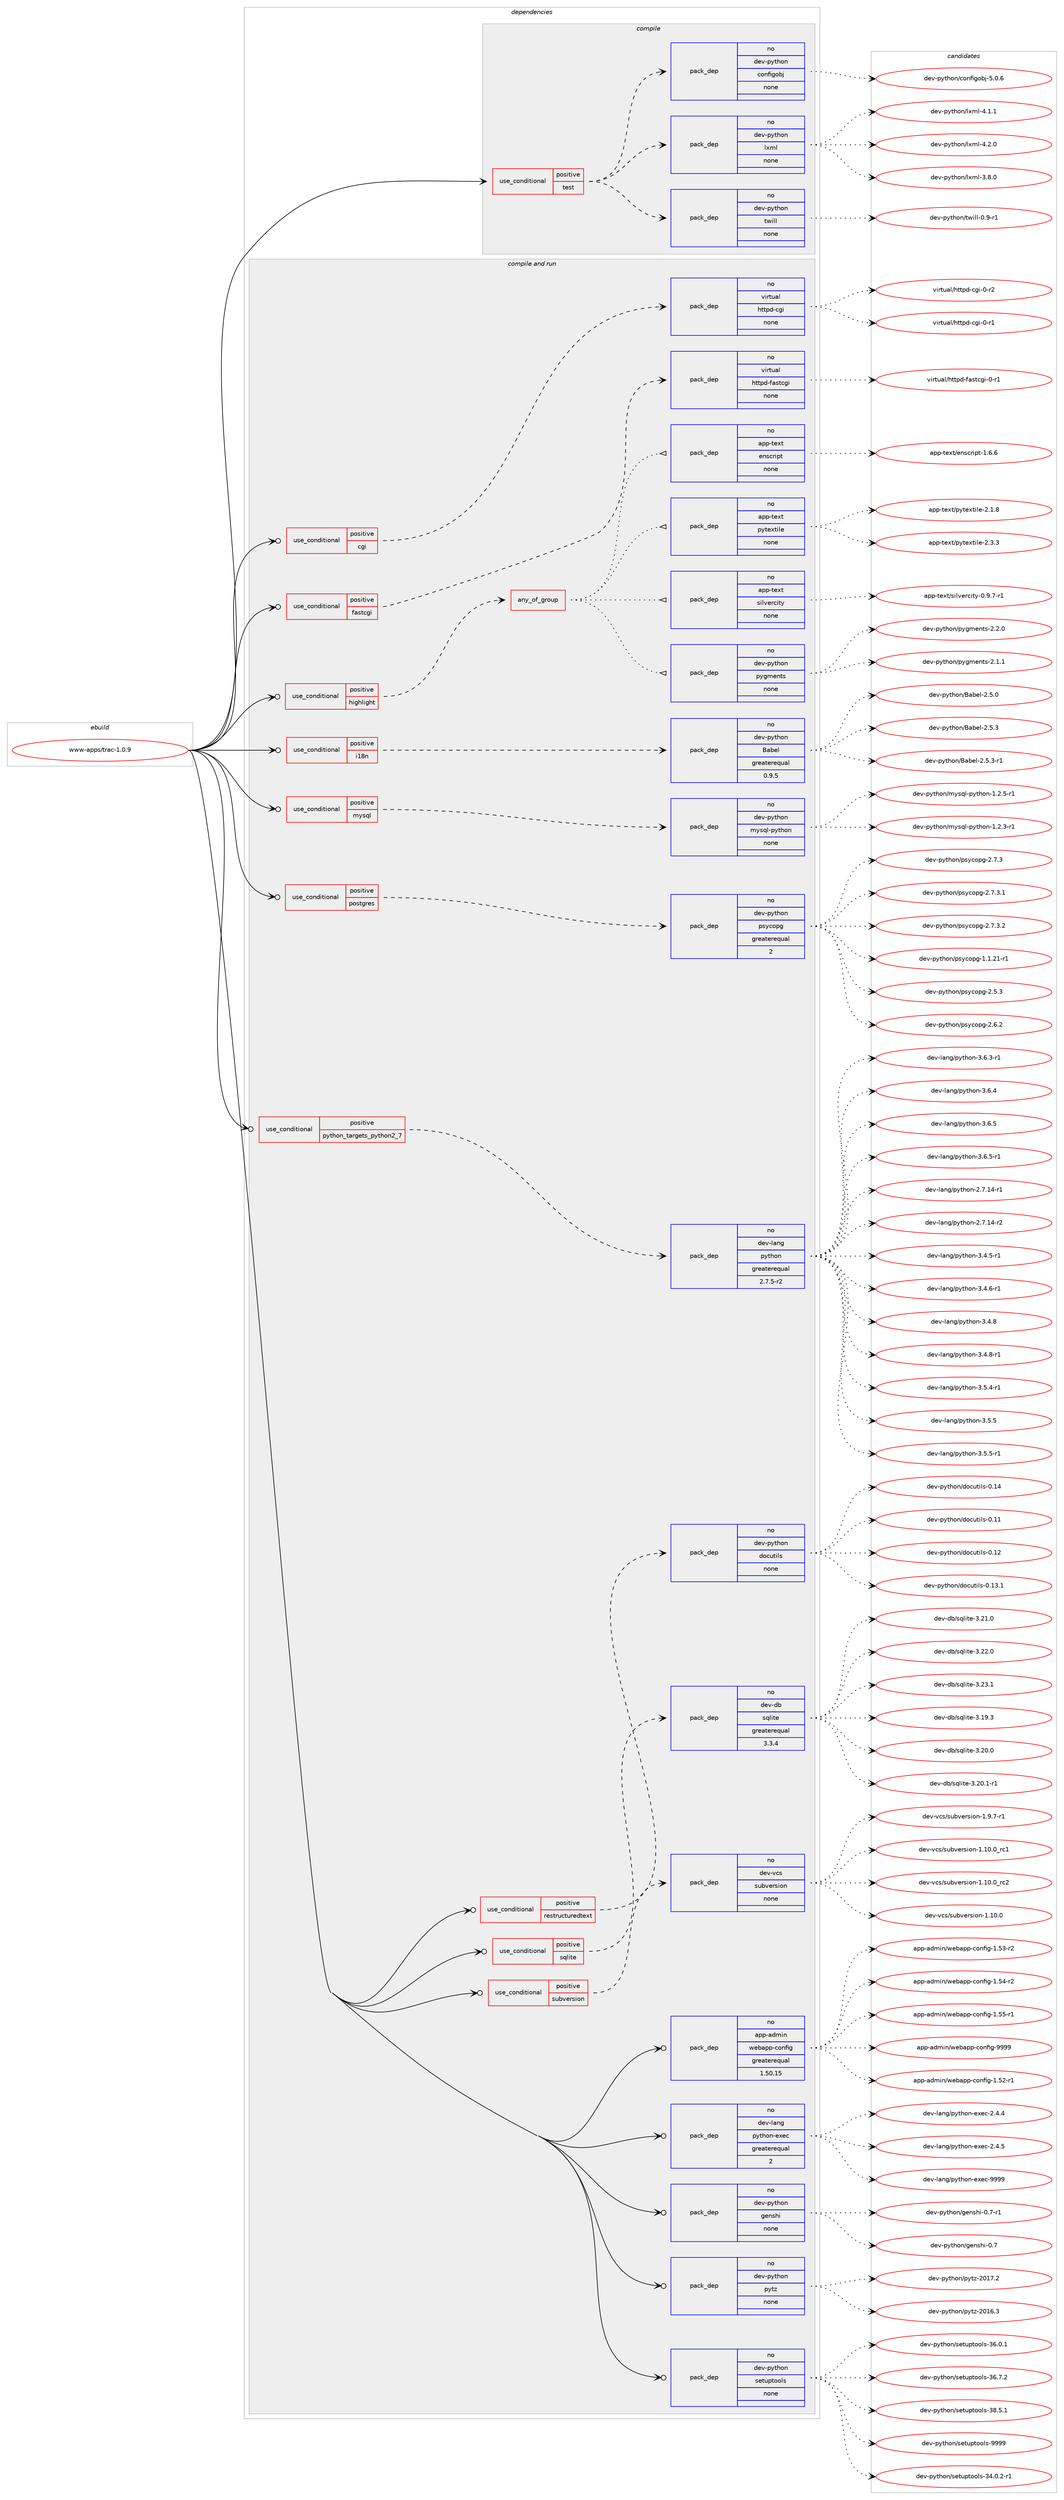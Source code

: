 digraph prolog {

# *************
# Graph options
# *************

newrank=true;
concentrate=true;
compound=true;
graph [rankdir=LR,fontname=Helvetica,fontsize=10,ranksep=1.5];#, ranksep=2.5, nodesep=0.2];
edge  [arrowhead=vee];
node  [fontname=Helvetica,fontsize=10];

# **********
# The ebuild
# **********

subgraph cluster_leftcol {
color=gray;
rank=same;
label=<<i>ebuild</i>>;
id [label="www-apps/trac-1.0.9", color=red, width=4, href="../www-apps/trac-1.0.9.svg"];
}

# ****************
# The dependencies
# ****************

subgraph cluster_midcol {
color=gray;
label=<<i>dependencies</i>>;
subgraph cluster_compile {
fillcolor="#eeeeee";
style=filled;
label=<<i>compile</i>>;
subgraph cond864 {
dependency9158 [label=<<TABLE BORDER="0" CELLBORDER="1" CELLSPACING="0" CELLPADDING="4"><TR><TD ROWSPAN="3" CELLPADDING="10">use_conditional</TD></TR><TR><TD>positive</TD></TR><TR><TD>test</TD></TR></TABLE>>, shape=none, color=red];
subgraph pack8181 {
dependency9159 [label=<<TABLE BORDER="0" CELLBORDER="1" CELLSPACING="0" CELLPADDING="4" WIDTH="220"><TR><TD ROWSPAN="6" CELLPADDING="30">pack_dep</TD></TR><TR><TD WIDTH="110">no</TD></TR><TR><TD>dev-python</TD></TR><TR><TD>twill</TD></TR><TR><TD>none</TD></TR><TR><TD></TD></TR></TABLE>>, shape=none, color=blue];
}
dependency9158:e -> dependency9159:w [weight=20,style="dashed",arrowhead="vee"];
subgraph pack8182 {
dependency9160 [label=<<TABLE BORDER="0" CELLBORDER="1" CELLSPACING="0" CELLPADDING="4" WIDTH="220"><TR><TD ROWSPAN="6" CELLPADDING="30">pack_dep</TD></TR><TR><TD WIDTH="110">no</TD></TR><TR><TD>dev-python</TD></TR><TR><TD>lxml</TD></TR><TR><TD>none</TD></TR><TR><TD></TD></TR></TABLE>>, shape=none, color=blue];
}
dependency9158:e -> dependency9160:w [weight=20,style="dashed",arrowhead="vee"];
subgraph pack8183 {
dependency9161 [label=<<TABLE BORDER="0" CELLBORDER="1" CELLSPACING="0" CELLPADDING="4" WIDTH="220"><TR><TD ROWSPAN="6" CELLPADDING="30">pack_dep</TD></TR><TR><TD WIDTH="110">no</TD></TR><TR><TD>dev-python</TD></TR><TR><TD>configobj</TD></TR><TR><TD>none</TD></TR><TR><TD></TD></TR></TABLE>>, shape=none, color=blue];
}
dependency9158:e -> dependency9161:w [weight=20,style="dashed",arrowhead="vee"];
}
id:e -> dependency9158:w [weight=20,style="solid",arrowhead="vee"];
}
subgraph cluster_compileandrun {
fillcolor="#eeeeee";
style=filled;
label=<<i>compile and run</i>>;
subgraph cond865 {
dependency9162 [label=<<TABLE BORDER="0" CELLBORDER="1" CELLSPACING="0" CELLPADDING="4"><TR><TD ROWSPAN="3" CELLPADDING="10">use_conditional</TD></TR><TR><TD>positive</TD></TR><TR><TD>cgi</TD></TR></TABLE>>, shape=none, color=red];
subgraph pack8184 {
dependency9163 [label=<<TABLE BORDER="0" CELLBORDER="1" CELLSPACING="0" CELLPADDING="4" WIDTH="220"><TR><TD ROWSPAN="6" CELLPADDING="30">pack_dep</TD></TR><TR><TD WIDTH="110">no</TD></TR><TR><TD>virtual</TD></TR><TR><TD>httpd-cgi</TD></TR><TR><TD>none</TD></TR><TR><TD></TD></TR></TABLE>>, shape=none, color=blue];
}
dependency9162:e -> dependency9163:w [weight=20,style="dashed",arrowhead="vee"];
}
id:e -> dependency9162:w [weight=20,style="solid",arrowhead="odotvee"];
subgraph cond866 {
dependency9164 [label=<<TABLE BORDER="0" CELLBORDER="1" CELLSPACING="0" CELLPADDING="4"><TR><TD ROWSPAN="3" CELLPADDING="10">use_conditional</TD></TR><TR><TD>positive</TD></TR><TR><TD>fastcgi</TD></TR></TABLE>>, shape=none, color=red];
subgraph pack8185 {
dependency9165 [label=<<TABLE BORDER="0" CELLBORDER="1" CELLSPACING="0" CELLPADDING="4" WIDTH="220"><TR><TD ROWSPAN="6" CELLPADDING="30">pack_dep</TD></TR><TR><TD WIDTH="110">no</TD></TR><TR><TD>virtual</TD></TR><TR><TD>httpd-fastcgi</TD></TR><TR><TD>none</TD></TR><TR><TD></TD></TR></TABLE>>, shape=none, color=blue];
}
dependency9164:e -> dependency9165:w [weight=20,style="dashed",arrowhead="vee"];
}
id:e -> dependency9164:w [weight=20,style="solid",arrowhead="odotvee"];
subgraph cond867 {
dependency9166 [label=<<TABLE BORDER="0" CELLBORDER="1" CELLSPACING="0" CELLPADDING="4"><TR><TD ROWSPAN="3" CELLPADDING="10">use_conditional</TD></TR><TR><TD>positive</TD></TR><TR><TD>highlight</TD></TR></TABLE>>, shape=none, color=red];
subgraph any108 {
dependency9167 [label=<<TABLE BORDER="0" CELLBORDER="1" CELLSPACING="0" CELLPADDING="4"><TR><TD CELLPADDING="10">any_of_group</TD></TR></TABLE>>, shape=none, color=red];subgraph pack8186 {
dependency9168 [label=<<TABLE BORDER="0" CELLBORDER="1" CELLSPACING="0" CELLPADDING="4" WIDTH="220"><TR><TD ROWSPAN="6" CELLPADDING="30">pack_dep</TD></TR><TR><TD WIDTH="110">no</TD></TR><TR><TD>dev-python</TD></TR><TR><TD>pygments</TD></TR><TR><TD>none</TD></TR><TR><TD></TD></TR></TABLE>>, shape=none, color=blue];
}
dependency9167:e -> dependency9168:w [weight=20,style="dotted",arrowhead="oinv"];
subgraph pack8187 {
dependency9169 [label=<<TABLE BORDER="0" CELLBORDER="1" CELLSPACING="0" CELLPADDING="4" WIDTH="220"><TR><TD ROWSPAN="6" CELLPADDING="30">pack_dep</TD></TR><TR><TD WIDTH="110">no</TD></TR><TR><TD>app-text</TD></TR><TR><TD>silvercity</TD></TR><TR><TD>none</TD></TR><TR><TD></TD></TR></TABLE>>, shape=none, color=blue];
}
dependency9167:e -> dependency9169:w [weight=20,style="dotted",arrowhead="oinv"];
subgraph pack8188 {
dependency9170 [label=<<TABLE BORDER="0" CELLBORDER="1" CELLSPACING="0" CELLPADDING="4" WIDTH="220"><TR><TD ROWSPAN="6" CELLPADDING="30">pack_dep</TD></TR><TR><TD WIDTH="110">no</TD></TR><TR><TD>app-text</TD></TR><TR><TD>pytextile</TD></TR><TR><TD>none</TD></TR><TR><TD></TD></TR></TABLE>>, shape=none, color=blue];
}
dependency9167:e -> dependency9170:w [weight=20,style="dotted",arrowhead="oinv"];
subgraph pack8189 {
dependency9171 [label=<<TABLE BORDER="0" CELLBORDER="1" CELLSPACING="0" CELLPADDING="4" WIDTH="220"><TR><TD ROWSPAN="6" CELLPADDING="30">pack_dep</TD></TR><TR><TD WIDTH="110">no</TD></TR><TR><TD>app-text</TD></TR><TR><TD>enscript</TD></TR><TR><TD>none</TD></TR><TR><TD></TD></TR></TABLE>>, shape=none, color=blue];
}
dependency9167:e -> dependency9171:w [weight=20,style="dotted",arrowhead="oinv"];
}
dependency9166:e -> dependency9167:w [weight=20,style="dashed",arrowhead="vee"];
}
id:e -> dependency9166:w [weight=20,style="solid",arrowhead="odotvee"];
subgraph cond868 {
dependency9172 [label=<<TABLE BORDER="0" CELLBORDER="1" CELLSPACING="0" CELLPADDING="4"><TR><TD ROWSPAN="3" CELLPADDING="10">use_conditional</TD></TR><TR><TD>positive</TD></TR><TR><TD>i18n</TD></TR></TABLE>>, shape=none, color=red];
subgraph pack8190 {
dependency9173 [label=<<TABLE BORDER="0" CELLBORDER="1" CELLSPACING="0" CELLPADDING="4" WIDTH="220"><TR><TD ROWSPAN="6" CELLPADDING="30">pack_dep</TD></TR><TR><TD WIDTH="110">no</TD></TR><TR><TD>dev-python</TD></TR><TR><TD>Babel</TD></TR><TR><TD>greaterequal</TD></TR><TR><TD>0.9.5</TD></TR></TABLE>>, shape=none, color=blue];
}
dependency9172:e -> dependency9173:w [weight=20,style="dashed",arrowhead="vee"];
}
id:e -> dependency9172:w [weight=20,style="solid",arrowhead="odotvee"];
subgraph cond869 {
dependency9174 [label=<<TABLE BORDER="0" CELLBORDER="1" CELLSPACING="0" CELLPADDING="4"><TR><TD ROWSPAN="3" CELLPADDING="10">use_conditional</TD></TR><TR><TD>positive</TD></TR><TR><TD>mysql</TD></TR></TABLE>>, shape=none, color=red];
subgraph pack8191 {
dependency9175 [label=<<TABLE BORDER="0" CELLBORDER="1" CELLSPACING="0" CELLPADDING="4" WIDTH="220"><TR><TD ROWSPAN="6" CELLPADDING="30">pack_dep</TD></TR><TR><TD WIDTH="110">no</TD></TR><TR><TD>dev-python</TD></TR><TR><TD>mysql-python</TD></TR><TR><TD>none</TD></TR><TR><TD></TD></TR></TABLE>>, shape=none, color=blue];
}
dependency9174:e -> dependency9175:w [weight=20,style="dashed",arrowhead="vee"];
}
id:e -> dependency9174:w [weight=20,style="solid",arrowhead="odotvee"];
subgraph cond870 {
dependency9176 [label=<<TABLE BORDER="0" CELLBORDER="1" CELLSPACING="0" CELLPADDING="4"><TR><TD ROWSPAN="3" CELLPADDING="10">use_conditional</TD></TR><TR><TD>positive</TD></TR><TR><TD>postgres</TD></TR></TABLE>>, shape=none, color=red];
subgraph pack8192 {
dependency9177 [label=<<TABLE BORDER="0" CELLBORDER="1" CELLSPACING="0" CELLPADDING="4" WIDTH="220"><TR><TD ROWSPAN="6" CELLPADDING="30">pack_dep</TD></TR><TR><TD WIDTH="110">no</TD></TR><TR><TD>dev-python</TD></TR><TR><TD>psycopg</TD></TR><TR><TD>greaterequal</TD></TR><TR><TD>2</TD></TR></TABLE>>, shape=none, color=blue];
}
dependency9176:e -> dependency9177:w [weight=20,style="dashed",arrowhead="vee"];
}
id:e -> dependency9176:w [weight=20,style="solid",arrowhead="odotvee"];
subgraph cond871 {
dependency9178 [label=<<TABLE BORDER="0" CELLBORDER="1" CELLSPACING="0" CELLPADDING="4"><TR><TD ROWSPAN="3" CELLPADDING="10">use_conditional</TD></TR><TR><TD>positive</TD></TR><TR><TD>python_targets_python2_7</TD></TR></TABLE>>, shape=none, color=red];
subgraph pack8193 {
dependency9179 [label=<<TABLE BORDER="0" CELLBORDER="1" CELLSPACING="0" CELLPADDING="4" WIDTH="220"><TR><TD ROWSPAN="6" CELLPADDING="30">pack_dep</TD></TR><TR><TD WIDTH="110">no</TD></TR><TR><TD>dev-lang</TD></TR><TR><TD>python</TD></TR><TR><TD>greaterequal</TD></TR><TR><TD>2.7.5-r2</TD></TR></TABLE>>, shape=none, color=blue];
}
dependency9178:e -> dependency9179:w [weight=20,style="dashed",arrowhead="vee"];
}
id:e -> dependency9178:w [weight=20,style="solid",arrowhead="odotvee"];
subgraph cond872 {
dependency9180 [label=<<TABLE BORDER="0" CELLBORDER="1" CELLSPACING="0" CELLPADDING="4"><TR><TD ROWSPAN="3" CELLPADDING="10">use_conditional</TD></TR><TR><TD>positive</TD></TR><TR><TD>restructuredtext</TD></TR></TABLE>>, shape=none, color=red];
subgraph pack8194 {
dependency9181 [label=<<TABLE BORDER="0" CELLBORDER="1" CELLSPACING="0" CELLPADDING="4" WIDTH="220"><TR><TD ROWSPAN="6" CELLPADDING="30">pack_dep</TD></TR><TR><TD WIDTH="110">no</TD></TR><TR><TD>dev-python</TD></TR><TR><TD>docutils</TD></TR><TR><TD>none</TD></TR><TR><TD></TD></TR></TABLE>>, shape=none, color=blue];
}
dependency9180:e -> dependency9181:w [weight=20,style="dashed",arrowhead="vee"];
}
id:e -> dependency9180:w [weight=20,style="solid",arrowhead="odotvee"];
subgraph cond873 {
dependency9182 [label=<<TABLE BORDER="0" CELLBORDER="1" CELLSPACING="0" CELLPADDING="4"><TR><TD ROWSPAN="3" CELLPADDING="10">use_conditional</TD></TR><TR><TD>positive</TD></TR><TR><TD>sqlite</TD></TR></TABLE>>, shape=none, color=red];
subgraph pack8195 {
dependency9183 [label=<<TABLE BORDER="0" CELLBORDER="1" CELLSPACING="0" CELLPADDING="4" WIDTH="220"><TR><TD ROWSPAN="6" CELLPADDING="30">pack_dep</TD></TR><TR><TD WIDTH="110">no</TD></TR><TR><TD>dev-db</TD></TR><TR><TD>sqlite</TD></TR><TR><TD>greaterequal</TD></TR><TR><TD>3.3.4</TD></TR></TABLE>>, shape=none, color=blue];
}
dependency9182:e -> dependency9183:w [weight=20,style="dashed",arrowhead="vee"];
}
id:e -> dependency9182:w [weight=20,style="solid",arrowhead="odotvee"];
subgraph cond874 {
dependency9184 [label=<<TABLE BORDER="0" CELLBORDER="1" CELLSPACING="0" CELLPADDING="4"><TR><TD ROWSPAN="3" CELLPADDING="10">use_conditional</TD></TR><TR><TD>positive</TD></TR><TR><TD>subversion</TD></TR></TABLE>>, shape=none, color=red];
subgraph pack8196 {
dependency9185 [label=<<TABLE BORDER="0" CELLBORDER="1" CELLSPACING="0" CELLPADDING="4" WIDTH="220"><TR><TD ROWSPAN="6" CELLPADDING="30">pack_dep</TD></TR><TR><TD WIDTH="110">no</TD></TR><TR><TD>dev-vcs</TD></TR><TR><TD>subversion</TD></TR><TR><TD>none</TD></TR><TR><TD></TD></TR></TABLE>>, shape=none, color=blue];
}
dependency9184:e -> dependency9185:w [weight=20,style="dashed",arrowhead="vee"];
}
id:e -> dependency9184:w [weight=20,style="solid",arrowhead="odotvee"];
subgraph pack8197 {
dependency9186 [label=<<TABLE BORDER="0" CELLBORDER="1" CELLSPACING="0" CELLPADDING="4" WIDTH="220"><TR><TD ROWSPAN="6" CELLPADDING="30">pack_dep</TD></TR><TR><TD WIDTH="110">no</TD></TR><TR><TD>app-admin</TD></TR><TR><TD>webapp-config</TD></TR><TR><TD>greaterequal</TD></TR><TR><TD>1.50.15</TD></TR></TABLE>>, shape=none, color=blue];
}
id:e -> dependency9186:w [weight=20,style="solid",arrowhead="odotvee"];
subgraph pack8198 {
dependency9187 [label=<<TABLE BORDER="0" CELLBORDER="1" CELLSPACING="0" CELLPADDING="4" WIDTH="220"><TR><TD ROWSPAN="6" CELLPADDING="30">pack_dep</TD></TR><TR><TD WIDTH="110">no</TD></TR><TR><TD>dev-lang</TD></TR><TR><TD>python-exec</TD></TR><TR><TD>greaterequal</TD></TR><TR><TD>2</TD></TR></TABLE>>, shape=none, color=blue];
}
id:e -> dependency9187:w [weight=20,style="solid",arrowhead="odotvee"];
subgraph pack8199 {
dependency9188 [label=<<TABLE BORDER="0" CELLBORDER="1" CELLSPACING="0" CELLPADDING="4" WIDTH="220"><TR><TD ROWSPAN="6" CELLPADDING="30">pack_dep</TD></TR><TR><TD WIDTH="110">no</TD></TR><TR><TD>dev-python</TD></TR><TR><TD>genshi</TD></TR><TR><TD>none</TD></TR><TR><TD></TD></TR></TABLE>>, shape=none, color=blue];
}
id:e -> dependency9188:w [weight=20,style="solid",arrowhead="odotvee"];
subgraph pack8200 {
dependency9189 [label=<<TABLE BORDER="0" CELLBORDER="1" CELLSPACING="0" CELLPADDING="4" WIDTH="220"><TR><TD ROWSPAN="6" CELLPADDING="30">pack_dep</TD></TR><TR><TD WIDTH="110">no</TD></TR><TR><TD>dev-python</TD></TR><TR><TD>pytz</TD></TR><TR><TD>none</TD></TR><TR><TD></TD></TR></TABLE>>, shape=none, color=blue];
}
id:e -> dependency9189:w [weight=20,style="solid",arrowhead="odotvee"];
subgraph pack8201 {
dependency9190 [label=<<TABLE BORDER="0" CELLBORDER="1" CELLSPACING="0" CELLPADDING="4" WIDTH="220"><TR><TD ROWSPAN="6" CELLPADDING="30">pack_dep</TD></TR><TR><TD WIDTH="110">no</TD></TR><TR><TD>dev-python</TD></TR><TR><TD>setuptools</TD></TR><TR><TD>none</TD></TR><TR><TD></TD></TR></TABLE>>, shape=none, color=blue];
}
id:e -> dependency9190:w [weight=20,style="solid",arrowhead="odotvee"];
}
subgraph cluster_run {
fillcolor="#eeeeee";
style=filled;
label=<<i>run</i>>;
}
}

# **************
# The candidates
# **************

subgraph cluster_choices {
rank=same;
color=gray;
label=<<i>candidates</i>>;

subgraph choice8181 {
color=black;
nodesep=1;
choice1001011184511212111610411111047116119105108108454846574511449 [label="dev-python/twill-0.9-r1", color=red, width=4,href="../dev-python/twill-0.9-r1.svg"];
dependency9159:e -> choice1001011184511212111610411111047116119105108108454846574511449:w [style=dotted,weight="100"];
}
subgraph choice8182 {
color=black;
nodesep=1;
choice1001011184511212111610411111047108120109108455146564648 [label="dev-python/lxml-3.8.0", color=red, width=4,href="../dev-python/lxml-3.8.0.svg"];
choice1001011184511212111610411111047108120109108455246494649 [label="dev-python/lxml-4.1.1", color=red, width=4,href="../dev-python/lxml-4.1.1.svg"];
choice1001011184511212111610411111047108120109108455246504648 [label="dev-python/lxml-4.2.0", color=red, width=4,href="../dev-python/lxml-4.2.0.svg"];
dependency9160:e -> choice1001011184511212111610411111047108120109108455146564648:w [style=dotted,weight="100"];
dependency9160:e -> choice1001011184511212111610411111047108120109108455246494649:w [style=dotted,weight="100"];
dependency9160:e -> choice1001011184511212111610411111047108120109108455246504648:w [style=dotted,weight="100"];
}
subgraph choice8183 {
color=black;
nodesep=1;
choice10010111845112121116104111110479911111010210510311198106455346484654 [label="dev-python/configobj-5.0.6", color=red, width=4,href="../dev-python/configobj-5.0.6.svg"];
dependency9161:e -> choice10010111845112121116104111110479911111010210510311198106455346484654:w [style=dotted,weight="100"];
}
subgraph choice8184 {
color=black;
nodesep=1;
choice1181051141161179710847104116116112100459910310545484511449 [label="virtual/httpd-cgi-0-r1", color=red, width=4,href="../virtual/httpd-cgi-0-r1.svg"];
choice1181051141161179710847104116116112100459910310545484511450 [label="virtual/httpd-cgi-0-r2", color=red, width=4,href="../virtual/httpd-cgi-0-r2.svg"];
dependency9163:e -> choice1181051141161179710847104116116112100459910310545484511449:w [style=dotted,weight="100"];
dependency9163:e -> choice1181051141161179710847104116116112100459910310545484511450:w [style=dotted,weight="100"];
}
subgraph choice8185 {
color=black;
nodesep=1;
choice118105114116117971084710411611611210045102971151169910310545484511449 [label="virtual/httpd-fastcgi-0-r1", color=red, width=4,href="../virtual/httpd-fastcgi-0-r1.svg"];
dependency9165:e -> choice118105114116117971084710411611611210045102971151169910310545484511449:w [style=dotted,weight="100"];
}
subgraph choice8186 {
color=black;
nodesep=1;
choice1001011184511212111610411111047112121103109101110116115455046494649 [label="dev-python/pygments-2.1.1", color=red, width=4,href="../dev-python/pygments-2.1.1.svg"];
choice1001011184511212111610411111047112121103109101110116115455046504648 [label="dev-python/pygments-2.2.0", color=red, width=4,href="../dev-python/pygments-2.2.0.svg"];
dependency9168:e -> choice1001011184511212111610411111047112121103109101110116115455046494649:w [style=dotted,weight="100"];
dependency9168:e -> choice1001011184511212111610411111047112121103109101110116115455046504648:w [style=dotted,weight="100"];
}
subgraph choice8187 {
color=black;
nodesep=1;
choice971121124511610112011647115105108118101114991051161214548465746554511449 [label="app-text/silvercity-0.9.7-r1", color=red, width=4,href="../app-text/silvercity-0.9.7-r1.svg"];
dependency9169:e -> choice971121124511610112011647115105108118101114991051161214548465746554511449:w [style=dotted,weight="100"];
}
subgraph choice8188 {
color=black;
nodesep=1;
choice971121124511610112011647112121116101120116105108101455046494656 [label="app-text/pytextile-2.1.8", color=red, width=4,href="../app-text/pytextile-2.1.8.svg"];
choice971121124511610112011647112121116101120116105108101455046514651 [label="app-text/pytextile-2.3.3", color=red, width=4,href="../app-text/pytextile-2.3.3.svg"];
dependency9170:e -> choice971121124511610112011647112121116101120116105108101455046494656:w [style=dotted,weight="100"];
dependency9170:e -> choice971121124511610112011647112121116101120116105108101455046514651:w [style=dotted,weight="100"];
}
subgraph choice8189 {
color=black;
nodesep=1;
choice97112112451161011201164710111011599114105112116454946544654 [label="app-text/enscript-1.6.6", color=red, width=4,href="../app-text/enscript-1.6.6.svg"];
dependency9171:e -> choice97112112451161011201164710111011599114105112116454946544654:w [style=dotted,weight="100"];
}
subgraph choice8190 {
color=black;
nodesep=1;
choice1001011184511212111610411111047669798101108455046534648 [label="dev-python/Babel-2.5.0", color=red, width=4,href="../dev-python/Babel-2.5.0.svg"];
choice1001011184511212111610411111047669798101108455046534651 [label="dev-python/Babel-2.5.3", color=red, width=4,href="../dev-python/Babel-2.5.3.svg"];
choice10010111845112121116104111110476697981011084550465346514511449 [label="dev-python/Babel-2.5.3-r1", color=red, width=4,href="../dev-python/Babel-2.5.3-r1.svg"];
dependency9173:e -> choice1001011184511212111610411111047669798101108455046534648:w [style=dotted,weight="100"];
dependency9173:e -> choice1001011184511212111610411111047669798101108455046534651:w [style=dotted,weight="100"];
dependency9173:e -> choice10010111845112121116104111110476697981011084550465346514511449:w [style=dotted,weight="100"];
}
subgraph choice8191 {
color=black;
nodesep=1;
choice1001011184511212111610411111047109121115113108451121211161041111104549465046514511449 [label="dev-python/mysql-python-1.2.3-r1", color=red, width=4,href="../dev-python/mysql-python-1.2.3-r1.svg"];
choice1001011184511212111610411111047109121115113108451121211161041111104549465046534511449 [label="dev-python/mysql-python-1.2.5-r1", color=red, width=4,href="../dev-python/mysql-python-1.2.5-r1.svg"];
dependency9175:e -> choice1001011184511212111610411111047109121115113108451121211161041111104549465046514511449:w [style=dotted,weight="100"];
dependency9175:e -> choice1001011184511212111610411111047109121115113108451121211161041111104549465046534511449:w [style=dotted,weight="100"];
}
subgraph choice8192 {
color=black;
nodesep=1;
choice100101118451121211161041111104711211512199111112103454946494650494511449 [label="dev-python/psycopg-1.1.21-r1", color=red, width=4,href="../dev-python/psycopg-1.1.21-r1.svg"];
choice100101118451121211161041111104711211512199111112103455046534651 [label="dev-python/psycopg-2.5.3", color=red, width=4,href="../dev-python/psycopg-2.5.3.svg"];
choice100101118451121211161041111104711211512199111112103455046544650 [label="dev-python/psycopg-2.6.2", color=red, width=4,href="../dev-python/psycopg-2.6.2.svg"];
choice100101118451121211161041111104711211512199111112103455046554651 [label="dev-python/psycopg-2.7.3", color=red, width=4,href="../dev-python/psycopg-2.7.3.svg"];
choice1001011184511212111610411111047112115121991111121034550465546514649 [label="dev-python/psycopg-2.7.3.1", color=red, width=4,href="../dev-python/psycopg-2.7.3.1.svg"];
choice1001011184511212111610411111047112115121991111121034550465546514650 [label="dev-python/psycopg-2.7.3.2", color=red, width=4,href="../dev-python/psycopg-2.7.3.2.svg"];
dependency9177:e -> choice100101118451121211161041111104711211512199111112103454946494650494511449:w [style=dotted,weight="100"];
dependency9177:e -> choice100101118451121211161041111104711211512199111112103455046534651:w [style=dotted,weight="100"];
dependency9177:e -> choice100101118451121211161041111104711211512199111112103455046544650:w [style=dotted,weight="100"];
dependency9177:e -> choice100101118451121211161041111104711211512199111112103455046554651:w [style=dotted,weight="100"];
dependency9177:e -> choice1001011184511212111610411111047112115121991111121034550465546514649:w [style=dotted,weight="100"];
dependency9177:e -> choice1001011184511212111610411111047112115121991111121034550465546514650:w [style=dotted,weight="100"];
}
subgraph choice8193 {
color=black;
nodesep=1;
choice100101118451089711010347112121116104111110455046554649524511449 [label="dev-lang/python-2.7.14-r1", color=red, width=4,href="../dev-lang/python-2.7.14-r1.svg"];
choice100101118451089711010347112121116104111110455046554649524511450 [label="dev-lang/python-2.7.14-r2", color=red, width=4,href="../dev-lang/python-2.7.14-r2.svg"];
choice1001011184510897110103471121211161041111104551465246534511449 [label="dev-lang/python-3.4.5-r1", color=red, width=4,href="../dev-lang/python-3.4.5-r1.svg"];
choice1001011184510897110103471121211161041111104551465246544511449 [label="dev-lang/python-3.4.6-r1", color=red, width=4,href="../dev-lang/python-3.4.6-r1.svg"];
choice100101118451089711010347112121116104111110455146524656 [label="dev-lang/python-3.4.8", color=red, width=4,href="../dev-lang/python-3.4.8.svg"];
choice1001011184510897110103471121211161041111104551465246564511449 [label="dev-lang/python-3.4.8-r1", color=red, width=4,href="../dev-lang/python-3.4.8-r1.svg"];
choice1001011184510897110103471121211161041111104551465346524511449 [label="dev-lang/python-3.5.4-r1", color=red, width=4,href="../dev-lang/python-3.5.4-r1.svg"];
choice100101118451089711010347112121116104111110455146534653 [label="dev-lang/python-3.5.5", color=red, width=4,href="../dev-lang/python-3.5.5.svg"];
choice1001011184510897110103471121211161041111104551465346534511449 [label="dev-lang/python-3.5.5-r1", color=red, width=4,href="../dev-lang/python-3.5.5-r1.svg"];
choice1001011184510897110103471121211161041111104551465446514511449 [label="dev-lang/python-3.6.3-r1", color=red, width=4,href="../dev-lang/python-3.6.3-r1.svg"];
choice100101118451089711010347112121116104111110455146544652 [label="dev-lang/python-3.6.4", color=red, width=4,href="../dev-lang/python-3.6.4.svg"];
choice100101118451089711010347112121116104111110455146544653 [label="dev-lang/python-3.6.5", color=red, width=4,href="../dev-lang/python-3.6.5.svg"];
choice1001011184510897110103471121211161041111104551465446534511449 [label="dev-lang/python-3.6.5-r1", color=red, width=4,href="../dev-lang/python-3.6.5-r1.svg"];
dependency9179:e -> choice100101118451089711010347112121116104111110455046554649524511449:w [style=dotted,weight="100"];
dependency9179:e -> choice100101118451089711010347112121116104111110455046554649524511450:w [style=dotted,weight="100"];
dependency9179:e -> choice1001011184510897110103471121211161041111104551465246534511449:w [style=dotted,weight="100"];
dependency9179:e -> choice1001011184510897110103471121211161041111104551465246544511449:w [style=dotted,weight="100"];
dependency9179:e -> choice100101118451089711010347112121116104111110455146524656:w [style=dotted,weight="100"];
dependency9179:e -> choice1001011184510897110103471121211161041111104551465246564511449:w [style=dotted,weight="100"];
dependency9179:e -> choice1001011184510897110103471121211161041111104551465346524511449:w [style=dotted,weight="100"];
dependency9179:e -> choice100101118451089711010347112121116104111110455146534653:w [style=dotted,weight="100"];
dependency9179:e -> choice1001011184510897110103471121211161041111104551465346534511449:w [style=dotted,weight="100"];
dependency9179:e -> choice1001011184510897110103471121211161041111104551465446514511449:w [style=dotted,weight="100"];
dependency9179:e -> choice100101118451089711010347112121116104111110455146544652:w [style=dotted,weight="100"];
dependency9179:e -> choice100101118451089711010347112121116104111110455146544653:w [style=dotted,weight="100"];
dependency9179:e -> choice1001011184510897110103471121211161041111104551465446534511449:w [style=dotted,weight="100"];
}
subgraph choice8194 {
color=black;
nodesep=1;
choice1001011184511212111610411111047100111991171161051081154548464949 [label="dev-python/docutils-0.11", color=red, width=4,href="../dev-python/docutils-0.11.svg"];
choice1001011184511212111610411111047100111991171161051081154548464950 [label="dev-python/docutils-0.12", color=red, width=4,href="../dev-python/docutils-0.12.svg"];
choice10010111845112121116104111110471001119911711610510811545484649514649 [label="dev-python/docutils-0.13.1", color=red, width=4,href="../dev-python/docutils-0.13.1.svg"];
choice1001011184511212111610411111047100111991171161051081154548464952 [label="dev-python/docutils-0.14", color=red, width=4,href="../dev-python/docutils-0.14.svg"];
dependency9181:e -> choice1001011184511212111610411111047100111991171161051081154548464949:w [style=dotted,weight="100"];
dependency9181:e -> choice1001011184511212111610411111047100111991171161051081154548464950:w [style=dotted,weight="100"];
dependency9181:e -> choice10010111845112121116104111110471001119911711610510811545484649514649:w [style=dotted,weight="100"];
dependency9181:e -> choice1001011184511212111610411111047100111991171161051081154548464952:w [style=dotted,weight="100"];
}
subgraph choice8195 {
color=black;
nodesep=1;
choice10010111845100984711511310810511610145514649574651 [label="dev-db/sqlite-3.19.3", color=red, width=4,href="../dev-db/sqlite-3.19.3.svg"];
choice10010111845100984711511310810511610145514650484648 [label="dev-db/sqlite-3.20.0", color=red, width=4,href="../dev-db/sqlite-3.20.0.svg"];
choice100101118451009847115113108105116101455146504846494511449 [label="dev-db/sqlite-3.20.1-r1", color=red, width=4,href="../dev-db/sqlite-3.20.1-r1.svg"];
choice10010111845100984711511310810511610145514650494648 [label="dev-db/sqlite-3.21.0", color=red, width=4,href="../dev-db/sqlite-3.21.0.svg"];
choice10010111845100984711511310810511610145514650504648 [label="dev-db/sqlite-3.22.0", color=red, width=4,href="../dev-db/sqlite-3.22.0.svg"];
choice10010111845100984711511310810511610145514650514649 [label="dev-db/sqlite-3.23.1", color=red, width=4,href="../dev-db/sqlite-3.23.1.svg"];
dependency9183:e -> choice10010111845100984711511310810511610145514649574651:w [style=dotted,weight="100"];
dependency9183:e -> choice10010111845100984711511310810511610145514650484648:w [style=dotted,weight="100"];
dependency9183:e -> choice100101118451009847115113108105116101455146504846494511449:w [style=dotted,weight="100"];
dependency9183:e -> choice10010111845100984711511310810511610145514650494648:w [style=dotted,weight="100"];
dependency9183:e -> choice10010111845100984711511310810511610145514650504648:w [style=dotted,weight="100"];
dependency9183:e -> choice10010111845100984711511310810511610145514650514649:w [style=dotted,weight="100"];
}
subgraph choice8196 {
color=black;
nodesep=1;
choice1001011184511899115471151179811810111411510511111045494649484648951149949 [label="dev-vcs/subversion-1.10.0_rc1", color=red, width=4,href="../dev-vcs/subversion-1.10.0_rc1.svg"];
choice1001011184511899115471151179811810111411510511111045494649484648951149950 [label="dev-vcs/subversion-1.10.0_rc2", color=red, width=4,href="../dev-vcs/subversion-1.10.0_rc2.svg"];
choice1001011184511899115471151179811810111411510511111045494649484648 [label="dev-vcs/subversion-1.10.0", color=red, width=4,href="../dev-vcs/subversion-1.10.0.svg"];
choice100101118451189911547115117981181011141151051111104549465746554511449 [label="dev-vcs/subversion-1.9.7-r1", color=red, width=4,href="../dev-vcs/subversion-1.9.7-r1.svg"];
dependency9185:e -> choice1001011184511899115471151179811810111411510511111045494649484648951149949:w [style=dotted,weight="100"];
dependency9185:e -> choice1001011184511899115471151179811810111411510511111045494649484648951149950:w [style=dotted,weight="100"];
dependency9185:e -> choice1001011184511899115471151179811810111411510511111045494649484648:w [style=dotted,weight="100"];
dependency9185:e -> choice100101118451189911547115117981181011141151051111104549465746554511449:w [style=dotted,weight="100"];
}
subgraph choice8197 {
color=black;
nodesep=1;
choice971121124597100109105110471191019897112112459911111010210510345494653504511449 [label="app-admin/webapp-config-1.52-r1", color=red, width=4,href="../app-admin/webapp-config-1.52-r1.svg"];
choice971121124597100109105110471191019897112112459911111010210510345494653514511450 [label="app-admin/webapp-config-1.53-r2", color=red, width=4,href="../app-admin/webapp-config-1.53-r2.svg"];
choice971121124597100109105110471191019897112112459911111010210510345494653524511450 [label="app-admin/webapp-config-1.54-r2", color=red, width=4,href="../app-admin/webapp-config-1.54-r2.svg"];
choice971121124597100109105110471191019897112112459911111010210510345494653534511449 [label="app-admin/webapp-config-1.55-r1", color=red, width=4,href="../app-admin/webapp-config-1.55-r1.svg"];
choice97112112459710010910511047119101989711211245991111101021051034557575757 [label="app-admin/webapp-config-9999", color=red, width=4,href="../app-admin/webapp-config-9999.svg"];
dependency9186:e -> choice971121124597100109105110471191019897112112459911111010210510345494653504511449:w [style=dotted,weight="100"];
dependency9186:e -> choice971121124597100109105110471191019897112112459911111010210510345494653514511450:w [style=dotted,weight="100"];
dependency9186:e -> choice971121124597100109105110471191019897112112459911111010210510345494653524511450:w [style=dotted,weight="100"];
dependency9186:e -> choice971121124597100109105110471191019897112112459911111010210510345494653534511449:w [style=dotted,weight="100"];
dependency9186:e -> choice97112112459710010910511047119101989711211245991111101021051034557575757:w [style=dotted,weight="100"];
}
subgraph choice8198 {
color=black;
nodesep=1;
choice1001011184510897110103471121211161041111104510112010199455046524652 [label="dev-lang/python-exec-2.4.4", color=red, width=4,href="../dev-lang/python-exec-2.4.4.svg"];
choice1001011184510897110103471121211161041111104510112010199455046524653 [label="dev-lang/python-exec-2.4.5", color=red, width=4,href="../dev-lang/python-exec-2.4.5.svg"];
choice10010111845108971101034711212111610411111045101120101994557575757 [label="dev-lang/python-exec-9999", color=red, width=4,href="../dev-lang/python-exec-9999.svg"];
dependency9187:e -> choice1001011184510897110103471121211161041111104510112010199455046524652:w [style=dotted,weight="100"];
dependency9187:e -> choice1001011184510897110103471121211161041111104510112010199455046524653:w [style=dotted,weight="100"];
dependency9187:e -> choice10010111845108971101034711212111610411111045101120101994557575757:w [style=dotted,weight="100"];
}
subgraph choice8199 {
color=black;
nodesep=1;
choice100101118451121211161041111104710310111011510410545484655 [label="dev-python/genshi-0.7", color=red, width=4,href="../dev-python/genshi-0.7.svg"];
choice1001011184511212111610411111047103101110115104105454846554511449 [label="dev-python/genshi-0.7-r1", color=red, width=4,href="../dev-python/genshi-0.7-r1.svg"];
dependency9188:e -> choice100101118451121211161041111104710310111011510410545484655:w [style=dotted,weight="100"];
dependency9188:e -> choice1001011184511212111610411111047103101110115104105454846554511449:w [style=dotted,weight="100"];
}
subgraph choice8200 {
color=black;
nodesep=1;
choice100101118451121211161041111104711212111612245504849544651 [label="dev-python/pytz-2016.3", color=red, width=4,href="../dev-python/pytz-2016.3.svg"];
choice100101118451121211161041111104711212111612245504849554650 [label="dev-python/pytz-2017.2", color=red, width=4,href="../dev-python/pytz-2017.2.svg"];
dependency9189:e -> choice100101118451121211161041111104711212111612245504849544651:w [style=dotted,weight="100"];
dependency9189:e -> choice100101118451121211161041111104711212111612245504849554650:w [style=dotted,weight="100"];
}
subgraph choice8201 {
color=black;
nodesep=1;
choice1001011184511212111610411111047115101116117112116111111108115455152464846504511449 [label="dev-python/setuptools-34.0.2-r1", color=red, width=4,href="../dev-python/setuptools-34.0.2-r1.svg"];
choice100101118451121211161041111104711510111611711211611111110811545515446484649 [label="dev-python/setuptools-36.0.1", color=red, width=4,href="../dev-python/setuptools-36.0.1.svg"];
choice100101118451121211161041111104711510111611711211611111110811545515446554650 [label="dev-python/setuptools-36.7.2", color=red, width=4,href="../dev-python/setuptools-36.7.2.svg"];
choice100101118451121211161041111104711510111611711211611111110811545515646534649 [label="dev-python/setuptools-38.5.1", color=red, width=4,href="../dev-python/setuptools-38.5.1.svg"];
choice10010111845112121116104111110471151011161171121161111111081154557575757 [label="dev-python/setuptools-9999", color=red, width=4,href="../dev-python/setuptools-9999.svg"];
dependency9190:e -> choice1001011184511212111610411111047115101116117112116111111108115455152464846504511449:w [style=dotted,weight="100"];
dependency9190:e -> choice100101118451121211161041111104711510111611711211611111110811545515446484649:w [style=dotted,weight="100"];
dependency9190:e -> choice100101118451121211161041111104711510111611711211611111110811545515446554650:w [style=dotted,weight="100"];
dependency9190:e -> choice100101118451121211161041111104711510111611711211611111110811545515646534649:w [style=dotted,weight="100"];
dependency9190:e -> choice10010111845112121116104111110471151011161171121161111111081154557575757:w [style=dotted,weight="100"];
}
}

}
